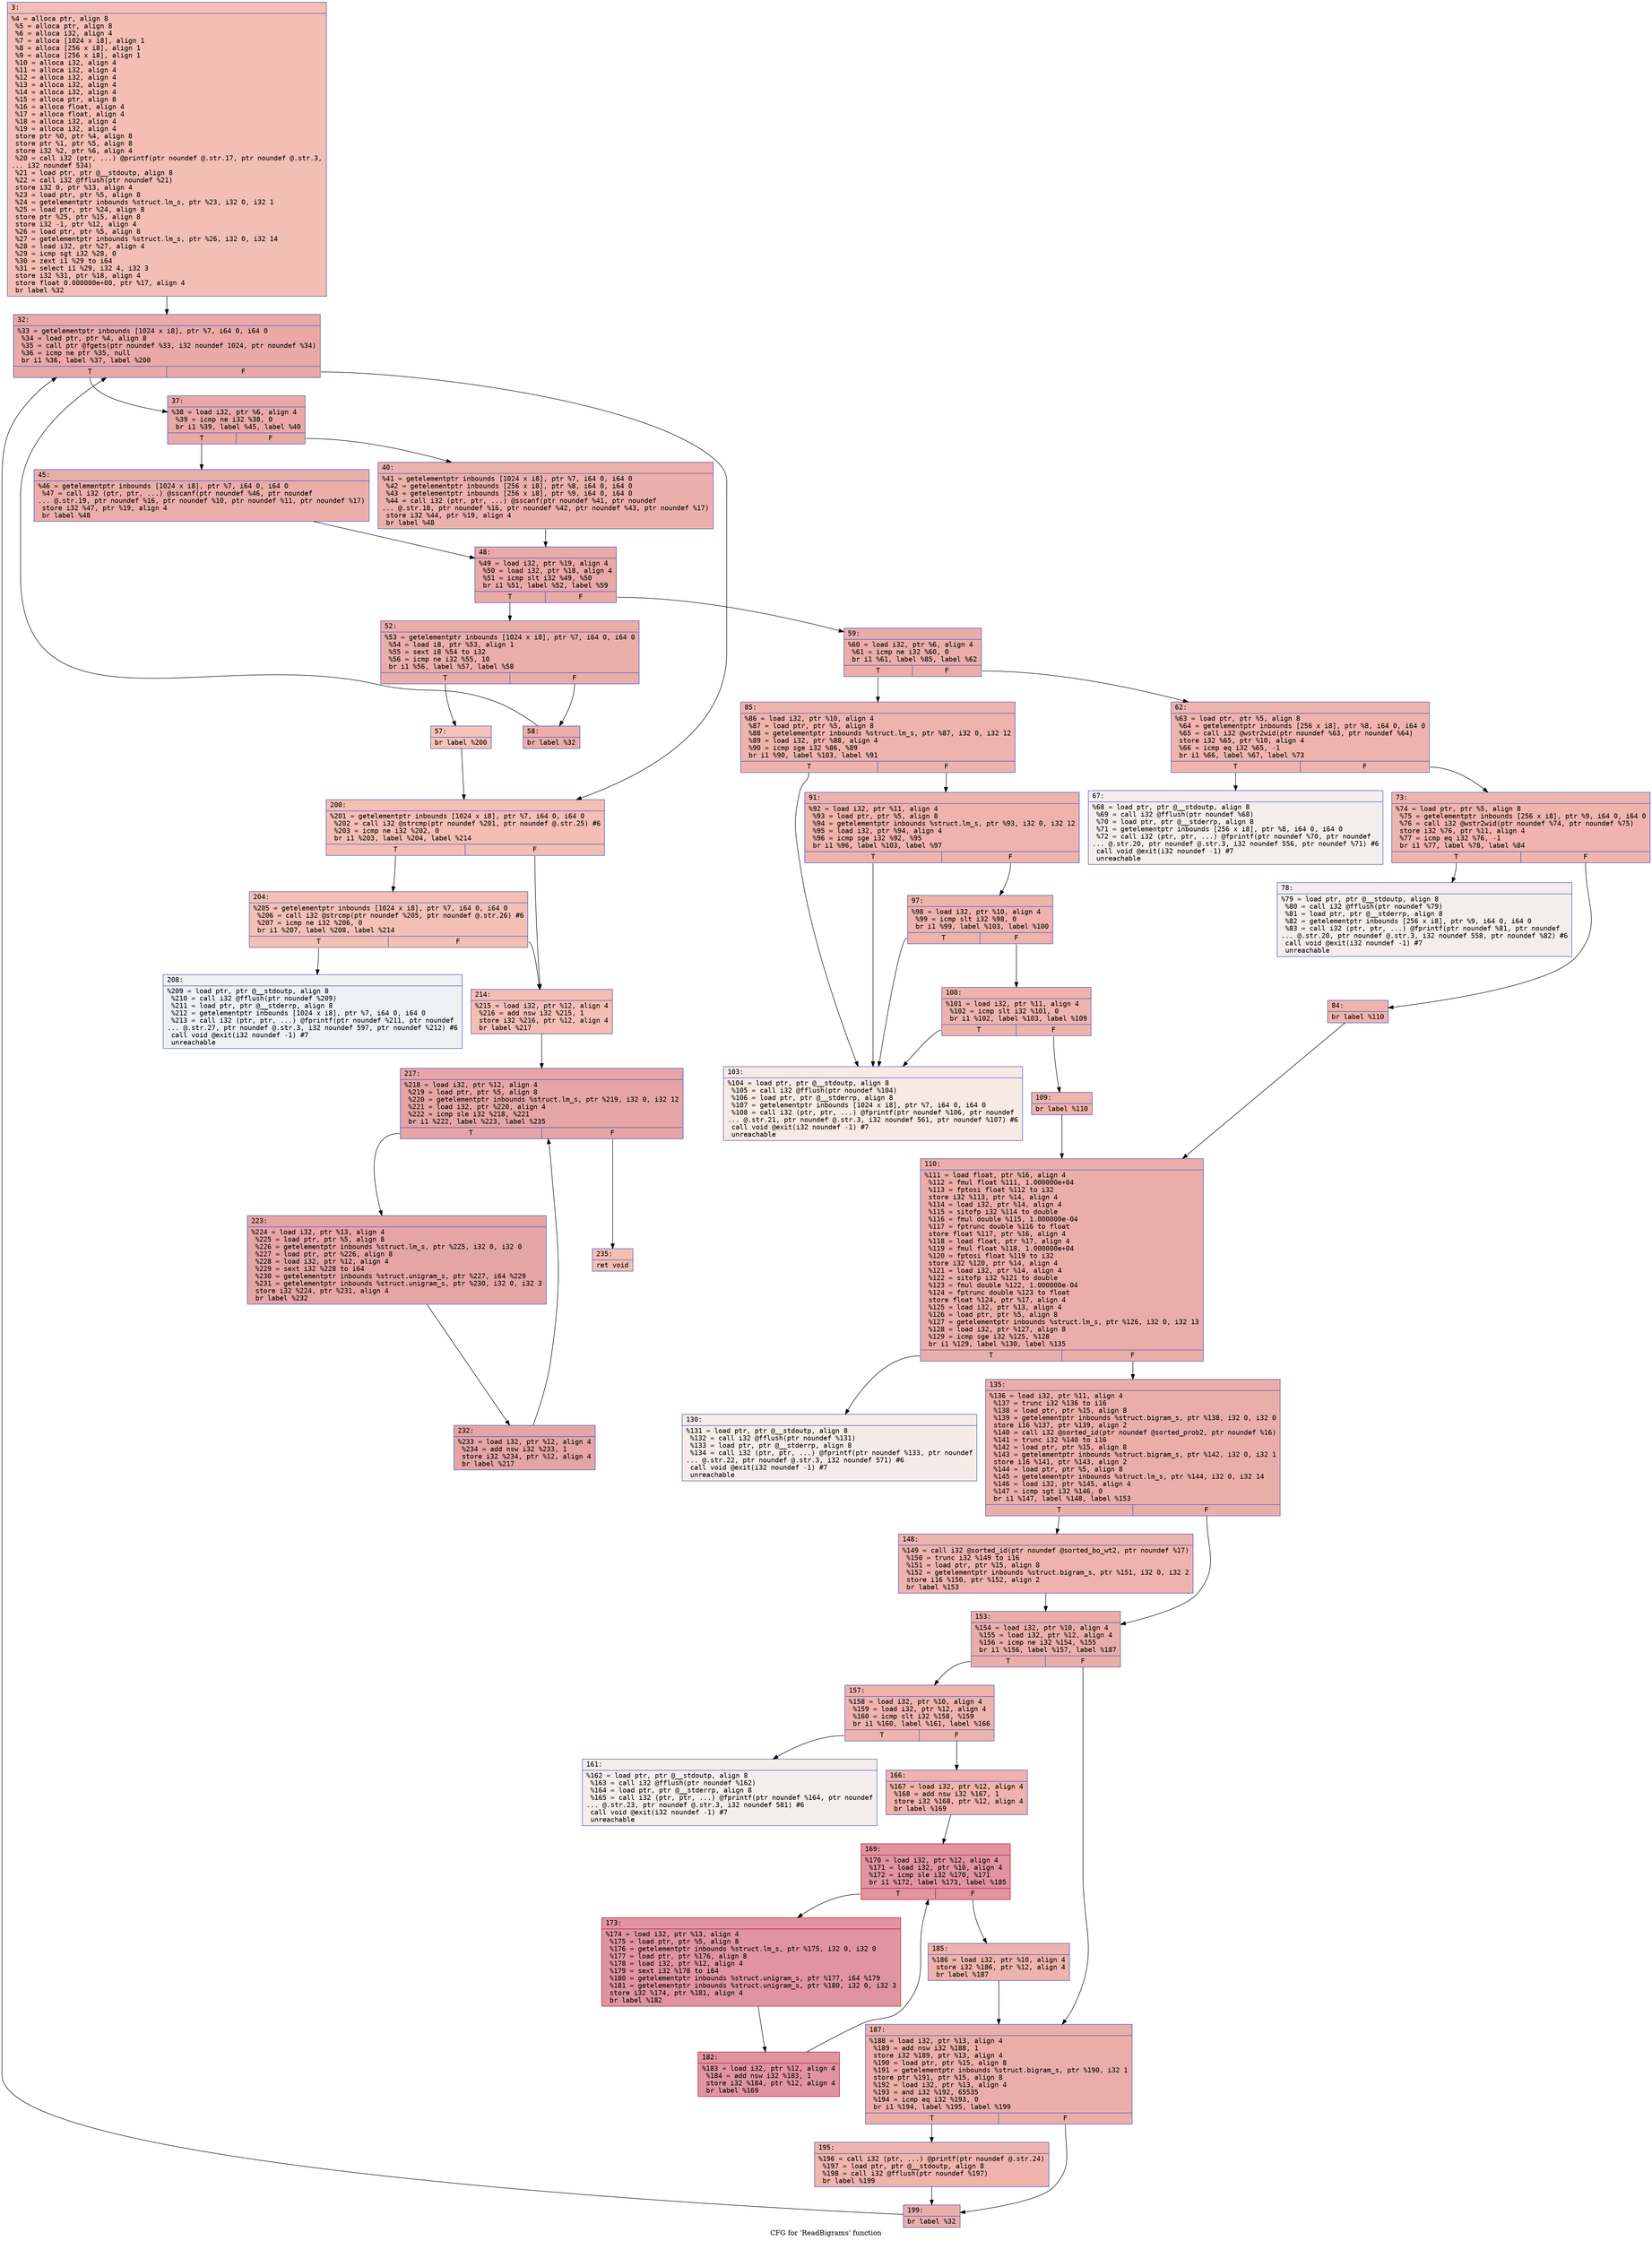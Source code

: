 digraph "CFG for 'ReadBigrams' function" {
	label="CFG for 'ReadBigrams' function";

	Node0x600001030870 [shape=record,color="#3d50c3ff", style=filled, fillcolor="#e36c5570" fontname="Courier",label="{3:\l|  %4 = alloca ptr, align 8\l  %5 = alloca ptr, align 8\l  %6 = alloca i32, align 4\l  %7 = alloca [1024 x i8], align 1\l  %8 = alloca [256 x i8], align 1\l  %9 = alloca [256 x i8], align 1\l  %10 = alloca i32, align 4\l  %11 = alloca i32, align 4\l  %12 = alloca i32, align 4\l  %13 = alloca i32, align 4\l  %14 = alloca i32, align 4\l  %15 = alloca ptr, align 8\l  %16 = alloca float, align 4\l  %17 = alloca float, align 4\l  %18 = alloca i32, align 4\l  %19 = alloca i32, align 4\l  store ptr %0, ptr %4, align 8\l  store ptr %1, ptr %5, align 8\l  store i32 %2, ptr %6, align 4\l  %20 = call i32 (ptr, ...) @printf(ptr noundef @.str.17, ptr noundef @.str.3,\l... i32 noundef 534)\l  %21 = load ptr, ptr @__stdoutp, align 8\l  %22 = call i32 @fflush(ptr noundef %21)\l  store i32 0, ptr %13, align 4\l  %23 = load ptr, ptr %5, align 8\l  %24 = getelementptr inbounds %struct.lm_s, ptr %23, i32 0, i32 1\l  %25 = load ptr, ptr %24, align 8\l  store ptr %25, ptr %15, align 8\l  store i32 -1, ptr %12, align 4\l  %26 = load ptr, ptr %5, align 8\l  %27 = getelementptr inbounds %struct.lm_s, ptr %26, i32 0, i32 14\l  %28 = load i32, ptr %27, align 4\l  %29 = icmp sgt i32 %28, 0\l  %30 = zext i1 %29 to i64\l  %31 = select i1 %29, i32 4, i32 3\l  store i32 %31, ptr %18, align 4\l  store float 0.000000e+00, ptr %17, align 4\l  br label %32\l}"];
	Node0x600001030870 -> Node0x600001030960[tooltip="3 -> 32\nProbability 100.00%" ];
	Node0x600001030960 [shape=record,color="#3d50c3ff", style=filled, fillcolor="#ca3b3770" fontname="Courier",label="{32:\l|  %33 = getelementptr inbounds [1024 x i8], ptr %7, i64 0, i64 0\l  %34 = load ptr, ptr %4, align 8\l  %35 = call ptr @fgets(ptr noundef %33, i32 noundef 1024, ptr noundef %34)\l  %36 = icmp ne ptr %35, null\l  br i1 %36, label %37, label %200\l|{<s0>T|<s1>F}}"];
	Node0x600001030960:s0 -> Node0x6000010309b0[tooltip="32 -> 37\nProbability 96.88%" ];
	Node0x600001030960:s1 -> Node0x600001031450[tooltip="32 -> 200\nProbability 3.12%" ];
	Node0x6000010309b0 [shape=record,color="#3d50c3ff", style=filled, fillcolor="#ca3b3770" fontname="Courier",label="{37:\l|  %38 = load i32, ptr %6, align 4\l  %39 = icmp ne i32 %38, 0\l  br i1 %39, label %45, label %40\l|{<s0>T|<s1>F}}"];
	Node0x6000010309b0:s0 -> Node0x600001030a50[tooltip="37 -> 45\nProbability 62.50%" ];
	Node0x6000010309b0:s1 -> Node0x600001030a00[tooltip="37 -> 40\nProbability 37.50%" ];
	Node0x600001030a00 [shape=record,color="#3d50c3ff", style=filled, fillcolor="#d24b4070" fontname="Courier",label="{40:\l|  %41 = getelementptr inbounds [1024 x i8], ptr %7, i64 0, i64 0\l  %42 = getelementptr inbounds [256 x i8], ptr %8, i64 0, i64 0\l  %43 = getelementptr inbounds [256 x i8], ptr %9, i64 0, i64 0\l  %44 = call i32 (ptr, ptr, ...) @sscanf(ptr noundef %41, ptr noundef\l... @.str.18, ptr noundef %16, ptr noundef %42, ptr noundef %43, ptr noundef %17)\l  store i32 %44, ptr %19, align 4\l  br label %48\l}"];
	Node0x600001030a00 -> Node0x600001030aa0[tooltip="40 -> 48\nProbability 100.00%" ];
	Node0x600001030a50 [shape=record,color="#3d50c3ff", style=filled, fillcolor="#d0473d70" fontname="Courier",label="{45:\l|  %46 = getelementptr inbounds [1024 x i8], ptr %7, i64 0, i64 0\l  %47 = call i32 (ptr, ptr, ...) @sscanf(ptr noundef %46, ptr noundef\l... @.str.19, ptr noundef %16, ptr noundef %10, ptr noundef %11, ptr noundef %17)\l  store i32 %47, ptr %19, align 4\l  br label %48\l}"];
	Node0x600001030a50 -> Node0x600001030aa0[tooltip="45 -> 48\nProbability 100.00%" ];
	Node0x600001030aa0 [shape=record,color="#3d50c3ff", style=filled, fillcolor="#ca3b3770" fontname="Courier",label="{48:\l|  %49 = load i32, ptr %19, align 4\l  %50 = load i32, ptr %18, align 4\l  %51 = icmp slt i32 %49, %50\l  br i1 %51, label %52, label %59\l|{<s0>T|<s1>F}}"];
	Node0x600001030aa0:s0 -> Node0x600001030af0[tooltip="48 -> 52\nProbability 50.00%" ];
	Node0x600001030aa0:s1 -> Node0x600001030be0[tooltip="48 -> 59\nProbability 50.00%" ];
	Node0x600001030af0 [shape=record,color="#3d50c3ff", style=filled, fillcolor="#d0473d70" fontname="Courier",label="{52:\l|  %53 = getelementptr inbounds [1024 x i8], ptr %7, i64 0, i64 0\l  %54 = load i8, ptr %53, align 1\l  %55 = sext i8 %54 to i32\l  %56 = icmp ne i32 %55, 10\l  br i1 %56, label %57, label %58\l|{<s0>T|<s1>F}}"];
	Node0x600001030af0:s0 -> Node0x600001030b40[tooltip="52 -> 57\nProbability 3.12%" ];
	Node0x600001030af0:s1 -> Node0x600001030b90[tooltip="52 -> 58\nProbability 96.88%" ];
	Node0x600001030b40 [shape=record,color="#3d50c3ff", style=filled, fillcolor="#e8765c70" fontname="Courier",label="{57:\l|  br label %200\l}"];
	Node0x600001030b40 -> Node0x600001031450[tooltip="57 -> 200\nProbability 100.00%" ];
	Node0x600001030b90 [shape=record,color="#3d50c3ff", style=filled, fillcolor="#d0473d70" fontname="Courier",label="{58:\l|  br label %32\l}"];
	Node0x600001030b90 -> Node0x600001030960[tooltip="58 -> 32\nProbability 100.00%" ];
	Node0x600001030be0 [shape=record,color="#3d50c3ff", style=filled, fillcolor="#d0473d70" fontname="Courier",label="{59:\l|  %60 = load i32, ptr %6, align 4\l  %61 = icmp ne i32 %60, 0\l  br i1 %61, label %85, label %62\l|{<s0>T|<s1>F}}"];
	Node0x600001030be0:s0 -> Node0x600001030dc0[tooltip="59 -> 85\nProbability 62.50%" ];
	Node0x600001030be0:s1 -> Node0x600001030c30[tooltip="59 -> 62\nProbability 37.50%" ];
	Node0x600001030c30 [shape=record,color="#3d50c3ff", style=filled, fillcolor="#d8564670" fontname="Courier",label="{62:\l|  %63 = load ptr, ptr %5, align 8\l  %64 = getelementptr inbounds [256 x i8], ptr %8, i64 0, i64 0\l  %65 = call i32 @wstr2wid(ptr noundef %63, ptr noundef %64)\l  store i32 %65, ptr %10, align 4\l  %66 = icmp eq i32 %65, -1\l  br i1 %66, label %67, label %73\l|{<s0>T|<s1>F}}"];
	Node0x600001030c30:s0 -> Node0x600001030c80[tooltip="62 -> 67\nProbability 0.00%" ];
	Node0x600001030c30:s1 -> Node0x600001030cd0[tooltip="62 -> 73\nProbability 100.00%" ];
	Node0x600001030c80 [shape=record,color="#3d50c3ff", style=filled, fillcolor="#e3d9d370" fontname="Courier",label="{67:\l|  %68 = load ptr, ptr @__stdoutp, align 8\l  %69 = call i32 @fflush(ptr noundef %68)\l  %70 = load ptr, ptr @__stderrp, align 8\l  %71 = getelementptr inbounds [256 x i8], ptr %8, i64 0, i64 0\l  %72 = call i32 (ptr, ptr, ...) @fprintf(ptr noundef %70, ptr noundef\l... @.str.20, ptr noundef @.str.3, i32 noundef 556, ptr noundef %71) #6\l  call void @exit(i32 noundef -1) #7\l  unreachable\l}"];
	Node0x600001030cd0 [shape=record,color="#3d50c3ff", style=filled, fillcolor="#d8564670" fontname="Courier",label="{73:\l|  %74 = load ptr, ptr %5, align 8\l  %75 = getelementptr inbounds [256 x i8], ptr %9, i64 0, i64 0\l  %76 = call i32 @wstr2wid(ptr noundef %74, ptr noundef %75)\l  store i32 %76, ptr %11, align 4\l  %77 = icmp eq i32 %76, -1\l  br i1 %77, label %78, label %84\l|{<s0>T|<s1>F}}"];
	Node0x600001030cd0:s0 -> Node0x600001030d20[tooltip="73 -> 78\nProbability 0.00%" ];
	Node0x600001030cd0:s1 -> Node0x600001030d70[tooltip="73 -> 84\nProbability 100.00%" ];
	Node0x600001030d20 [shape=record,color="#3d50c3ff", style=filled, fillcolor="#e3d9d370" fontname="Courier",label="{78:\l|  %79 = load ptr, ptr @__stdoutp, align 8\l  %80 = call i32 @fflush(ptr noundef %79)\l  %81 = load ptr, ptr @__stderrp, align 8\l  %82 = getelementptr inbounds [256 x i8], ptr %9, i64 0, i64 0\l  %83 = call i32 (ptr, ptr, ...) @fprintf(ptr noundef %81, ptr noundef\l... @.str.20, ptr noundef @.str.3, i32 noundef 558, ptr noundef %82) #6\l  call void @exit(i32 noundef -1) #7\l  unreachable\l}"];
	Node0x600001030d70 [shape=record,color="#3d50c3ff", style=filled, fillcolor="#d8564670" fontname="Courier",label="{84:\l|  br label %110\l}"];
	Node0x600001030d70 -> Node0x600001030fa0[tooltip="84 -> 110\nProbability 100.00%" ];
	Node0x600001030dc0 [shape=record,color="#3d50c3ff", style=filled, fillcolor="#d6524470" fontname="Courier",label="{85:\l|  %86 = load i32, ptr %10, align 4\l  %87 = load ptr, ptr %5, align 8\l  %88 = getelementptr inbounds %struct.lm_s, ptr %87, i32 0, i32 12\l  %89 = load i32, ptr %88, align 4\l  %90 = icmp sge i32 %86, %89\l  br i1 %90, label %103, label %91\l|{<s0>T|<s1>F}}"];
	Node0x600001030dc0:s0 -> Node0x600001030f00[tooltip="85 -> 103\nProbability 0.00%" ];
	Node0x600001030dc0:s1 -> Node0x600001030e10[tooltip="85 -> 91\nProbability 100.00%" ];
	Node0x600001030e10 [shape=record,color="#3d50c3ff", style=filled, fillcolor="#d6524470" fontname="Courier",label="{91:\l|  %92 = load i32, ptr %11, align 4\l  %93 = load ptr, ptr %5, align 8\l  %94 = getelementptr inbounds %struct.lm_s, ptr %93, i32 0, i32 12\l  %95 = load i32, ptr %94, align 4\l  %96 = icmp sge i32 %92, %95\l  br i1 %96, label %103, label %97\l|{<s0>T|<s1>F}}"];
	Node0x600001030e10:s0 -> Node0x600001030f00[tooltip="91 -> 103\nProbability 0.00%" ];
	Node0x600001030e10:s1 -> Node0x600001030e60[tooltip="91 -> 97\nProbability 100.00%" ];
	Node0x600001030e60 [shape=record,color="#3d50c3ff", style=filled, fillcolor="#d6524470" fontname="Courier",label="{97:\l|  %98 = load i32, ptr %10, align 4\l  %99 = icmp slt i32 %98, 0\l  br i1 %99, label %103, label %100\l|{<s0>T|<s1>F}}"];
	Node0x600001030e60:s0 -> Node0x600001030f00[tooltip="97 -> 103\nProbability 0.00%" ];
	Node0x600001030e60:s1 -> Node0x600001030eb0[tooltip="97 -> 100\nProbability 100.00%" ];
	Node0x600001030eb0 [shape=record,color="#3d50c3ff", style=filled, fillcolor="#d6524470" fontname="Courier",label="{100:\l|  %101 = load i32, ptr %11, align 4\l  %102 = icmp slt i32 %101, 0\l  br i1 %102, label %103, label %109\l|{<s0>T|<s1>F}}"];
	Node0x600001030eb0:s0 -> Node0x600001030f00[tooltip="100 -> 103\nProbability 0.00%" ];
	Node0x600001030eb0:s1 -> Node0x600001030f50[tooltip="100 -> 109\nProbability 100.00%" ];
	Node0x600001030f00 [shape=record,color="#3d50c3ff", style=filled, fillcolor="#eed0c070" fontname="Courier",label="{103:\l|  %104 = load ptr, ptr @__stdoutp, align 8\l  %105 = call i32 @fflush(ptr noundef %104)\l  %106 = load ptr, ptr @__stderrp, align 8\l  %107 = getelementptr inbounds [1024 x i8], ptr %7, i64 0, i64 0\l  %108 = call i32 (ptr, ptr, ...) @fprintf(ptr noundef %106, ptr noundef\l... @.str.21, ptr noundef @.str.3, i32 noundef 561, ptr noundef %107) #6\l  call void @exit(i32 noundef -1) #7\l  unreachable\l}"];
	Node0x600001030f50 [shape=record,color="#3d50c3ff", style=filled, fillcolor="#d6524470" fontname="Courier",label="{109:\l|  br label %110\l}"];
	Node0x600001030f50 -> Node0x600001030fa0[tooltip="109 -> 110\nProbability 100.00%" ];
	Node0x600001030fa0 [shape=record,color="#3d50c3ff", style=filled, fillcolor="#d0473d70" fontname="Courier",label="{110:\l|  %111 = load float, ptr %16, align 4\l  %112 = fmul float %111, 1.000000e+04\l  %113 = fptosi float %112 to i32\l  store i32 %113, ptr %14, align 4\l  %114 = load i32, ptr %14, align 4\l  %115 = sitofp i32 %114 to double\l  %116 = fmul double %115, 1.000000e-04\l  %117 = fptrunc double %116 to float\l  store float %117, ptr %16, align 4\l  %118 = load float, ptr %17, align 4\l  %119 = fmul float %118, 1.000000e+04\l  %120 = fptosi float %119 to i32\l  store i32 %120, ptr %14, align 4\l  %121 = load i32, ptr %14, align 4\l  %122 = sitofp i32 %121 to double\l  %123 = fmul double %122, 1.000000e-04\l  %124 = fptrunc double %123 to float\l  store float %124, ptr %17, align 4\l  %125 = load i32, ptr %13, align 4\l  %126 = load ptr, ptr %5, align 8\l  %127 = getelementptr inbounds %struct.lm_s, ptr %126, i32 0, i32 13\l  %128 = load i32, ptr %127, align 8\l  %129 = icmp sge i32 %125, %128\l  br i1 %129, label %130, label %135\l|{<s0>T|<s1>F}}"];
	Node0x600001030fa0:s0 -> Node0x600001030ff0[tooltip="110 -> 130\nProbability 0.00%" ];
	Node0x600001030fa0:s1 -> Node0x600001031040[tooltip="110 -> 135\nProbability 100.00%" ];
	Node0x600001030ff0 [shape=record,color="#3d50c3ff", style=filled, fillcolor="#ead5c970" fontname="Courier",label="{130:\l|  %131 = load ptr, ptr @__stdoutp, align 8\l  %132 = call i32 @fflush(ptr noundef %131)\l  %133 = load ptr, ptr @__stderrp, align 8\l  %134 = call i32 (ptr, ptr, ...) @fprintf(ptr noundef %133, ptr noundef\l... @.str.22, ptr noundef @.str.3, i32 noundef 571) #6\l  call void @exit(i32 noundef -1) #7\l  unreachable\l}"];
	Node0x600001031040 [shape=record,color="#3d50c3ff", style=filled, fillcolor="#d0473d70" fontname="Courier",label="{135:\l|  %136 = load i32, ptr %11, align 4\l  %137 = trunc i32 %136 to i16\l  %138 = load ptr, ptr %15, align 8\l  %139 = getelementptr inbounds %struct.bigram_s, ptr %138, i32 0, i32 0\l  store i16 %137, ptr %139, align 2\l  %140 = call i32 @sorted_id(ptr noundef @sorted_prob2, ptr noundef %16)\l  %141 = trunc i32 %140 to i16\l  %142 = load ptr, ptr %15, align 8\l  %143 = getelementptr inbounds %struct.bigram_s, ptr %142, i32 0, i32 1\l  store i16 %141, ptr %143, align 2\l  %144 = load ptr, ptr %5, align 8\l  %145 = getelementptr inbounds %struct.lm_s, ptr %144, i32 0, i32 14\l  %146 = load i32, ptr %145, align 4\l  %147 = icmp sgt i32 %146, 0\l  br i1 %147, label %148, label %153\l|{<s0>T|<s1>F}}"];
	Node0x600001031040:s0 -> Node0x600001031090[tooltip="135 -> 148\nProbability 62.50%" ];
	Node0x600001031040:s1 -> Node0x6000010310e0[tooltip="135 -> 153\nProbability 37.50%" ];
	Node0x600001031090 [shape=record,color="#3d50c3ff", style=filled, fillcolor="#d6524470" fontname="Courier",label="{148:\l|  %149 = call i32 @sorted_id(ptr noundef @sorted_bo_wt2, ptr noundef %17)\l  %150 = trunc i32 %149 to i16\l  %151 = load ptr, ptr %15, align 8\l  %152 = getelementptr inbounds %struct.bigram_s, ptr %151, i32 0, i32 2\l  store i16 %150, ptr %152, align 2\l  br label %153\l}"];
	Node0x600001031090 -> Node0x6000010310e0[tooltip="148 -> 153\nProbability 100.00%" ];
	Node0x6000010310e0 [shape=record,color="#3d50c3ff", style=filled, fillcolor="#d0473d70" fontname="Courier",label="{153:\l|  %154 = load i32, ptr %10, align 4\l  %155 = load i32, ptr %12, align 4\l  %156 = icmp ne i32 %154, %155\l  br i1 %156, label %157, label %187\l|{<s0>T|<s1>F}}"];
	Node0x6000010310e0:s0 -> Node0x600001031130[tooltip="153 -> 157\nProbability 50.00%" ];
	Node0x6000010310e0:s1 -> Node0x600001031360[tooltip="153 -> 187\nProbability 50.00%" ];
	Node0x600001031130 [shape=record,color="#3d50c3ff", style=filled, fillcolor="#d6524470" fontname="Courier",label="{157:\l|  %158 = load i32, ptr %10, align 4\l  %159 = load i32, ptr %12, align 4\l  %160 = icmp slt i32 %158, %159\l  br i1 %160, label %161, label %166\l|{<s0>T|<s1>F}}"];
	Node0x600001031130:s0 -> Node0x600001031180[tooltip="157 -> 161\nProbability 0.00%" ];
	Node0x600001031130:s1 -> Node0x6000010311d0[tooltip="157 -> 166\nProbability 100.00%" ];
	Node0x600001031180 [shape=record,color="#3d50c3ff", style=filled, fillcolor="#e5d8d170" fontname="Courier",label="{161:\l|  %162 = load ptr, ptr @__stdoutp, align 8\l  %163 = call i32 @fflush(ptr noundef %162)\l  %164 = load ptr, ptr @__stderrp, align 8\l  %165 = call i32 (ptr, ptr, ...) @fprintf(ptr noundef %164, ptr noundef\l... @.str.23, ptr noundef @.str.3, i32 noundef 581) #6\l  call void @exit(i32 noundef -1) #7\l  unreachable\l}"];
	Node0x6000010311d0 [shape=record,color="#3d50c3ff", style=filled, fillcolor="#d6524470" fontname="Courier",label="{166:\l|  %167 = load i32, ptr %12, align 4\l  %168 = add nsw i32 %167, 1\l  store i32 %168, ptr %12, align 4\l  br label %169\l}"];
	Node0x6000010311d0 -> Node0x600001031220[tooltip="166 -> 169\nProbability 100.00%" ];
	Node0x600001031220 [shape=record,color="#b70d28ff", style=filled, fillcolor="#b70d2870" fontname="Courier",label="{169:\l|  %170 = load i32, ptr %12, align 4\l  %171 = load i32, ptr %10, align 4\l  %172 = icmp sle i32 %170, %171\l  br i1 %172, label %173, label %185\l|{<s0>T|<s1>F}}"];
	Node0x600001031220:s0 -> Node0x600001031270[tooltip="169 -> 173\nProbability 96.88%" ];
	Node0x600001031220:s1 -> Node0x600001031310[tooltip="169 -> 185\nProbability 3.12%" ];
	Node0x600001031270 [shape=record,color="#b70d28ff", style=filled, fillcolor="#b70d2870" fontname="Courier",label="{173:\l|  %174 = load i32, ptr %13, align 4\l  %175 = load ptr, ptr %5, align 8\l  %176 = getelementptr inbounds %struct.lm_s, ptr %175, i32 0, i32 0\l  %177 = load ptr, ptr %176, align 8\l  %178 = load i32, ptr %12, align 4\l  %179 = sext i32 %178 to i64\l  %180 = getelementptr inbounds %struct.unigram_s, ptr %177, i64 %179\l  %181 = getelementptr inbounds %struct.unigram_s, ptr %180, i32 0, i32 3\l  store i32 %174, ptr %181, align 4\l  br label %182\l}"];
	Node0x600001031270 -> Node0x6000010312c0[tooltip="173 -> 182\nProbability 100.00%" ];
	Node0x6000010312c0 [shape=record,color="#b70d28ff", style=filled, fillcolor="#b70d2870" fontname="Courier",label="{182:\l|  %183 = load i32, ptr %12, align 4\l  %184 = add nsw i32 %183, 1\l  store i32 %184, ptr %12, align 4\l  br label %169\l}"];
	Node0x6000010312c0 -> Node0x600001031220[tooltip="182 -> 169\nProbability 100.00%" ];
	Node0x600001031310 [shape=record,color="#3d50c3ff", style=filled, fillcolor="#d6524470" fontname="Courier",label="{185:\l|  %186 = load i32, ptr %10, align 4\l  store i32 %186, ptr %12, align 4\l  br label %187\l}"];
	Node0x600001031310 -> Node0x600001031360[tooltip="185 -> 187\nProbability 100.00%" ];
	Node0x600001031360 [shape=record,color="#3d50c3ff", style=filled, fillcolor="#d0473d70" fontname="Courier",label="{187:\l|  %188 = load i32, ptr %13, align 4\l  %189 = add nsw i32 %188, 1\l  store i32 %189, ptr %13, align 4\l  %190 = load ptr, ptr %15, align 8\l  %191 = getelementptr inbounds %struct.bigram_s, ptr %190, i32 1\l  store ptr %191, ptr %15, align 8\l  %192 = load i32, ptr %13, align 4\l  %193 = and i32 %192, 65535\l  %194 = icmp eq i32 %193, 0\l  br i1 %194, label %195, label %199\l|{<s0>T|<s1>F}}"];
	Node0x600001031360:s0 -> Node0x6000010313b0[tooltip="187 -> 195\nProbability 37.50%" ];
	Node0x600001031360:s1 -> Node0x600001031400[tooltip="187 -> 199\nProbability 62.50%" ];
	Node0x6000010313b0 [shape=record,color="#3d50c3ff", style=filled, fillcolor="#d8564670" fontname="Courier",label="{195:\l|  %196 = call i32 (ptr, ...) @printf(ptr noundef @.str.24)\l  %197 = load ptr, ptr @__stdoutp, align 8\l  %198 = call i32 @fflush(ptr noundef %197)\l  br label %199\l}"];
	Node0x6000010313b0 -> Node0x600001031400[tooltip="195 -> 199\nProbability 100.00%" ];
	Node0x600001031400 [shape=record,color="#3d50c3ff", style=filled, fillcolor="#d0473d70" fontname="Courier",label="{199:\l|  br label %32\l}"];
	Node0x600001031400 -> Node0x600001030960[tooltip="199 -> 32\nProbability 100.00%" ];
	Node0x600001031450 [shape=record,color="#3d50c3ff", style=filled, fillcolor="#e36c5570" fontname="Courier",label="{200:\l|  %201 = getelementptr inbounds [1024 x i8], ptr %7, i64 0, i64 0\l  %202 = call i32 @strcmp(ptr noundef %201, ptr noundef @.str.25) #6\l  %203 = icmp ne i32 %202, 0\l  br i1 %203, label %204, label %214\l|{<s0>T|<s1>F}}"];
	Node0x600001031450:s0 -> Node0x6000010314a0[tooltip="200 -> 204\nProbability 62.50%" ];
	Node0x600001031450:s1 -> Node0x600001031540[tooltip="200 -> 214\nProbability 37.50%" ];
	Node0x6000010314a0 [shape=record,color="#3d50c3ff", style=filled, fillcolor="#e5705870" fontname="Courier",label="{204:\l|  %205 = getelementptr inbounds [1024 x i8], ptr %7, i64 0, i64 0\l  %206 = call i32 @strcmp(ptr noundef %205, ptr noundef @.str.26) #6\l  %207 = icmp ne i32 %206, 0\l  br i1 %207, label %208, label %214\l|{<s0>T|<s1>F}}"];
	Node0x6000010314a0:s0 -> Node0x6000010314f0[tooltip="204 -> 208\nProbability 0.00%" ];
	Node0x6000010314a0:s1 -> Node0x600001031540[tooltip="204 -> 214\nProbability 100.00%" ];
	Node0x6000010314f0 [shape=record,color="#3d50c3ff", style=filled, fillcolor="#d9dce170" fontname="Courier",label="{208:\l|  %209 = load ptr, ptr @__stdoutp, align 8\l  %210 = call i32 @fflush(ptr noundef %209)\l  %211 = load ptr, ptr @__stderrp, align 8\l  %212 = getelementptr inbounds [1024 x i8], ptr %7, i64 0, i64 0\l  %213 = call i32 (ptr, ptr, ...) @fprintf(ptr noundef %211, ptr noundef\l... @.str.27, ptr noundef @.str.3, i32 noundef 597, ptr noundef %212) #6\l  call void @exit(i32 noundef -1) #7\l  unreachable\l}"];
	Node0x600001031540 [shape=record,color="#3d50c3ff", style=filled, fillcolor="#e36c5570" fontname="Courier",label="{214:\l|  %215 = load i32, ptr %12, align 4\l  %216 = add nsw i32 %215, 1\l  store i32 %216, ptr %12, align 4\l  br label %217\l}"];
	Node0x600001031540 -> Node0x600001031590[tooltip="214 -> 217\nProbability 100.00%" ];
	Node0x600001031590 [shape=record,color="#3d50c3ff", style=filled, fillcolor="#c5333470" fontname="Courier",label="{217:\l|  %218 = load i32, ptr %12, align 4\l  %219 = load ptr, ptr %5, align 8\l  %220 = getelementptr inbounds %struct.lm_s, ptr %219, i32 0, i32 12\l  %221 = load i32, ptr %220, align 4\l  %222 = icmp sle i32 %218, %221\l  br i1 %222, label %223, label %235\l|{<s0>T|<s1>F}}"];
	Node0x600001031590:s0 -> Node0x6000010315e0[tooltip="217 -> 223\nProbability 96.88%" ];
	Node0x600001031590:s1 -> Node0x600001031680[tooltip="217 -> 235\nProbability 3.12%" ];
	Node0x6000010315e0 [shape=record,color="#3d50c3ff", style=filled, fillcolor="#c5333470" fontname="Courier",label="{223:\l|  %224 = load i32, ptr %13, align 4\l  %225 = load ptr, ptr %5, align 8\l  %226 = getelementptr inbounds %struct.lm_s, ptr %225, i32 0, i32 0\l  %227 = load ptr, ptr %226, align 8\l  %228 = load i32, ptr %12, align 4\l  %229 = sext i32 %228 to i64\l  %230 = getelementptr inbounds %struct.unigram_s, ptr %227, i64 %229\l  %231 = getelementptr inbounds %struct.unigram_s, ptr %230, i32 0, i32 3\l  store i32 %224, ptr %231, align 4\l  br label %232\l}"];
	Node0x6000010315e0 -> Node0x600001031630[tooltip="223 -> 232\nProbability 100.00%" ];
	Node0x600001031630 [shape=record,color="#3d50c3ff", style=filled, fillcolor="#c5333470" fontname="Courier",label="{232:\l|  %233 = load i32, ptr %12, align 4\l  %234 = add nsw i32 %233, 1\l  store i32 %234, ptr %12, align 4\l  br label %217\l}"];
	Node0x600001031630 -> Node0x600001031590[tooltip="232 -> 217\nProbability 100.00%" ];
	Node0x600001031680 [shape=record,color="#3d50c3ff", style=filled, fillcolor="#e36c5570" fontname="Courier",label="{235:\l|  ret void\l}"];
}
